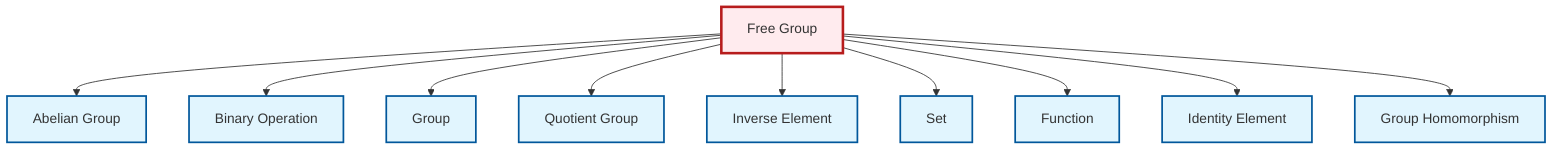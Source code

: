 graph TD
    classDef definition fill:#e1f5fe,stroke:#01579b,stroke-width:2px
    classDef theorem fill:#f3e5f5,stroke:#4a148c,stroke-width:2px
    classDef axiom fill:#fff3e0,stroke:#e65100,stroke-width:2px
    classDef example fill:#e8f5e9,stroke:#1b5e20,stroke-width:2px
    classDef current fill:#ffebee,stroke:#b71c1c,stroke-width:3px
    def-binary-operation["Binary Operation"]:::definition
    def-homomorphism["Group Homomorphism"]:::definition
    def-function["Function"]:::definition
    def-inverse-element["Inverse Element"]:::definition
    def-free-group["Free Group"]:::definition
    def-set["Set"]:::definition
    def-quotient-group["Quotient Group"]:::definition
    def-group["Group"]:::definition
    def-abelian-group["Abelian Group"]:::definition
    def-identity-element["Identity Element"]:::definition
    def-free-group --> def-abelian-group
    def-free-group --> def-binary-operation
    def-free-group --> def-group
    def-free-group --> def-quotient-group
    def-free-group --> def-inverse-element
    def-free-group --> def-set
    def-free-group --> def-function
    def-free-group --> def-identity-element
    def-free-group --> def-homomorphism
    class def-free-group current